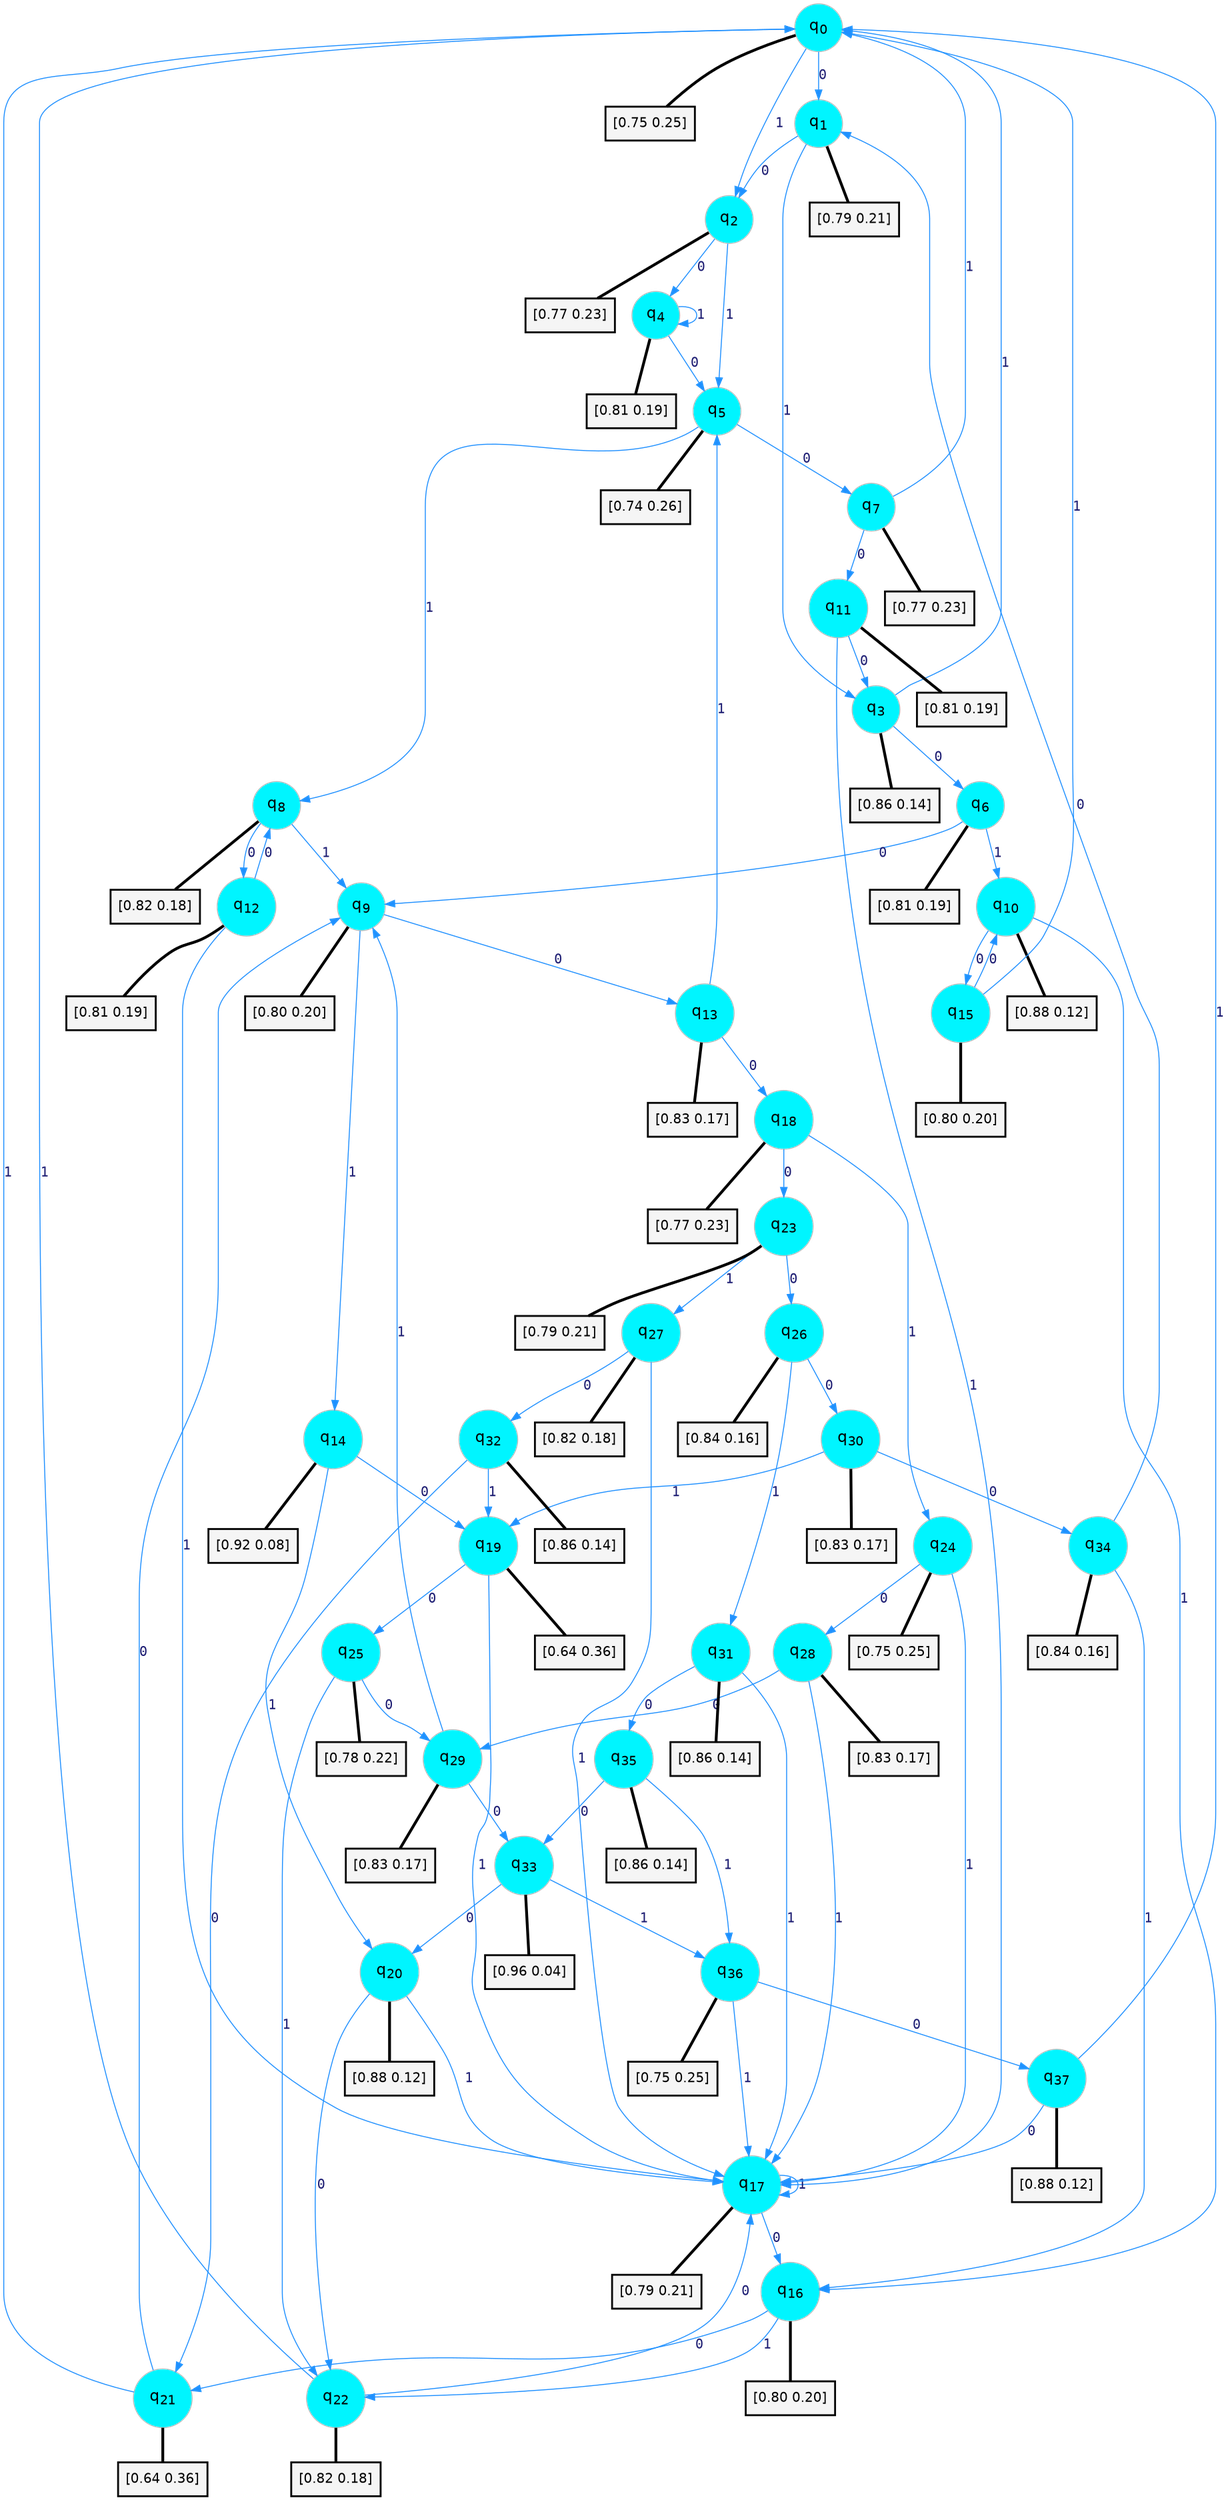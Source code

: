 digraph G {
graph [
bgcolor=transparent, dpi=300, rankdir=TD, size="40,25"];
node [
color=gray, fillcolor=turquoise1, fontcolor=black, fontname=Helvetica, fontsize=16, fontweight=bold, shape=circle, style=filled];
edge [
arrowsize=1, color=dodgerblue1, fontcolor=midnightblue, fontname=courier, fontweight=bold, penwidth=1, style=solid, weight=20];
0[label=<q<SUB>0</SUB>>];
1[label=<q<SUB>1</SUB>>];
2[label=<q<SUB>2</SUB>>];
3[label=<q<SUB>3</SUB>>];
4[label=<q<SUB>4</SUB>>];
5[label=<q<SUB>5</SUB>>];
6[label=<q<SUB>6</SUB>>];
7[label=<q<SUB>7</SUB>>];
8[label=<q<SUB>8</SUB>>];
9[label=<q<SUB>9</SUB>>];
10[label=<q<SUB>10</SUB>>];
11[label=<q<SUB>11</SUB>>];
12[label=<q<SUB>12</SUB>>];
13[label=<q<SUB>13</SUB>>];
14[label=<q<SUB>14</SUB>>];
15[label=<q<SUB>15</SUB>>];
16[label=<q<SUB>16</SUB>>];
17[label=<q<SUB>17</SUB>>];
18[label=<q<SUB>18</SUB>>];
19[label=<q<SUB>19</SUB>>];
20[label=<q<SUB>20</SUB>>];
21[label=<q<SUB>21</SUB>>];
22[label=<q<SUB>22</SUB>>];
23[label=<q<SUB>23</SUB>>];
24[label=<q<SUB>24</SUB>>];
25[label=<q<SUB>25</SUB>>];
26[label=<q<SUB>26</SUB>>];
27[label=<q<SUB>27</SUB>>];
28[label=<q<SUB>28</SUB>>];
29[label=<q<SUB>29</SUB>>];
30[label=<q<SUB>30</SUB>>];
31[label=<q<SUB>31</SUB>>];
32[label=<q<SUB>32</SUB>>];
33[label=<q<SUB>33</SUB>>];
34[label=<q<SUB>34</SUB>>];
35[label=<q<SUB>35</SUB>>];
36[label=<q<SUB>36</SUB>>];
37[label=<q<SUB>37</SUB>>];
38[label="[0.75 0.25]", shape=box,fontcolor=black, fontname=Helvetica, fontsize=14, penwidth=2, fillcolor=whitesmoke,color=black];
39[label="[0.79 0.21]", shape=box,fontcolor=black, fontname=Helvetica, fontsize=14, penwidth=2, fillcolor=whitesmoke,color=black];
40[label="[0.77 0.23]", shape=box,fontcolor=black, fontname=Helvetica, fontsize=14, penwidth=2, fillcolor=whitesmoke,color=black];
41[label="[0.86 0.14]", shape=box,fontcolor=black, fontname=Helvetica, fontsize=14, penwidth=2, fillcolor=whitesmoke,color=black];
42[label="[0.81 0.19]", shape=box,fontcolor=black, fontname=Helvetica, fontsize=14, penwidth=2, fillcolor=whitesmoke,color=black];
43[label="[0.74 0.26]", shape=box,fontcolor=black, fontname=Helvetica, fontsize=14, penwidth=2, fillcolor=whitesmoke,color=black];
44[label="[0.81 0.19]", shape=box,fontcolor=black, fontname=Helvetica, fontsize=14, penwidth=2, fillcolor=whitesmoke,color=black];
45[label="[0.77 0.23]", shape=box,fontcolor=black, fontname=Helvetica, fontsize=14, penwidth=2, fillcolor=whitesmoke,color=black];
46[label="[0.82 0.18]", shape=box,fontcolor=black, fontname=Helvetica, fontsize=14, penwidth=2, fillcolor=whitesmoke,color=black];
47[label="[0.80 0.20]", shape=box,fontcolor=black, fontname=Helvetica, fontsize=14, penwidth=2, fillcolor=whitesmoke,color=black];
48[label="[0.88 0.12]", shape=box,fontcolor=black, fontname=Helvetica, fontsize=14, penwidth=2, fillcolor=whitesmoke,color=black];
49[label="[0.81 0.19]", shape=box,fontcolor=black, fontname=Helvetica, fontsize=14, penwidth=2, fillcolor=whitesmoke,color=black];
50[label="[0.81 0.19]", shape=box,fontcolor=black, fontname=Helvetica, fontsize=14, penwidth=2, fillcolor=whitesmoke,color=black];
51[label="[0.83 0.17]", shape=box,fontcolor=black, fontname=Helvetica, fontsize=14, penwidth=2, fillcolor=whitesmoke,color=black];
52[label="[0.92 0.08]", shape=box,fontcolor=black, fontname=Helvetica, fontsize=14, penwidth=2, fillcolor=whitesmoke,color=black];
53[label="[0.80 0.20]", shape=box,fontcolor=black, fontname=Helvetica, fontsize=14, penwidth=2, fillcolor=whitesmoke,color=black];
54[label="[0.80 0.20]", shape=box,fontcolor=black, fontname=Helvetica, fontsize=14, penwidth=2, fillcolor=whitesmoke,color=black];
55[label="[0.79 0.21]", shape=box,fontcolor=black, fontname=Helvetica, fontsize=14, penwidth=2, fillcolor=whitesmoke,color=black];
56[label="[0.77 0.23]", shape=box,fontcolor=black, fontname=Helvetica, fontsize=14, penwidth=2, fillcolor=whitesmoke,color=black];
57[label="[0.64 0.36]", shape=box,fontcolor=black, fontname=Helvetica, fontsize=14, penwidth=2, fillcolor=whitesmoke,color=black];
58[label="[0.88 0.12]", shape=box,fontcolor=black, fontname=Helvetica, fontsize=14, penwidth=2, fillcolor=whitesmoke,color=black];
59[label="[0.64 0.36]", shape=box,fontcolor=black, fontname=Helvetica, fontsize=14, penwidth=2, fillcolor=whitesmoke,color=black];
60[label="[0.82 0.18]", shape=box,fontcolor=black, fontname=Helvetica, fontsize=14, penwidth=2, fillcolor=whitesmoke,color=black];
61[label="[0.79 0.21]", shape=box,fontcolor=black, fontname=Helvetica, fontsize=14, penwidth=2, fillcolor=whitesmoke,color=black];
62[label="[0.75 0.25]", shape=box,fontcolor=black, fontname=Helvetica, fontsize=14, penwidth=2, fillcolor=whitesmoke,color=black];
63[label="[0.78 0.22]", shape=box,fontcolor=black, fontname=Helvetica, fontsize=14, penwidth=2, fillcolor=whitesmoke,color=black];
64[label="[0.84 0.16]", shape=box,fontcolor=black, fontname=Helvetica, fontsize=14, penwidth=2, fillcolor=whitesmoke,color=black];
65[label="[0.82 0.18]", shape=box,fontcolor=black, fontname=Helvetica, fontsize=14, penwidth=2, fillcolor=whitesmoke,color=black];
66[label="[0.83 0.17]", shape=box,fontcolor=black, fontname=Helvetica, fontsize=14, penwidth=2, fillcolor=whitesmoke,color=black];
67[label="[0.83 0.17]", shape=box,fontcolor=black, fontname=Helvetica, fontsize=14, penwidth=2, fillcolor=whitesmoke,color=black];
68[label="[0.83 0.17]", shape=box,fontcolor=black, fontname=Helvetica, fontsize=14, penwidth=2, fillcolor=whitesmoke,color=black];
69[label="[0.86 0.14]", shape=box,fontcolor=black, fontname=Helvetica, fontsize=14, penwidth=2, fillcolor=whitesmoke,color=black];
70[label="[0.86 0.14]", shape=box,fontcolor=black, fontname=Helvetica, fontsize=14, penwidth=2, fillcolor=whitesmoke,color=black];
71[label="[0.96 0.04]", shape=box,fontcolor=black, fontname=Helvetica, fontsize=14, penwidth=2, fillcolor=whitesmoke,color=black];
72[label="[0.84 0.16]", shape=box,fontcolor=black, fontname=Helvetica, fontsize=14, penwidth=2, fillcolor=whitesmoke,color=black];
73[label="[0.86 0.14]", shape=box,fontcolor=black, fontname=Helvetica, fontsize=14, penwidth=2, fillcolor=whitesmoke,color=black];
74[label="[0.75 0.25]", shape=box,fontcolor=black, fontname=Helvetica, fontsize=14, penwidth=2, fillcolor=whitesmoke,color=black];
75[label="[0.88 0.12]", shape=box,fontcolor=black, fontname=Helvetica, fontsize=14, penwidth=2, fillcolor=whitesmoke,color=black];
0->1 [label=0];
0->2 [label=1];
0->38 [arrowhead=none, penwidth=3,color=black];
1->2 [label=0];
1->3 [label=1];
1->39 [arrowhead=none, penwidth=3,color=black];
2->4 [label=0];
2->5 [label=1];
2->40 [arrowhead=none, penwidth=3,color=black];
3->6 [label=0];
3->0 [label=1];
3->41 [arrowhead=none, penwidth=3,color=black];
4->5 [label=0];
4->4 [label=1];
4->42 [arrowhead=none, penwidth=3,color=black];
5->7 [label=0];
5->8 [label=1];
5->43 [arrowhead=none, penwidth=3,color=black];
6->9 [label=0];
6->10 [label=1];
6->44 [arrowhead=none, penwidth=3,color=black];
7->11 [label=0];
7->0 [label=1];
7->45 [arrowhead=none, penwidth=3,color=black];
8->12 [label=0];
8->9 [label=1];
8->46 [arrowhead=none, penwidth=3,color=black];
9->13 [label=0];
9->14 [label=1];
9->47 [arrowhead=none, penwidth=3,color=black];
10->15 [label=0];
10->16 [label=1];
10->48 [arrowhead=none, penwidth=3,color=black];
11->3 [label=0];
11->17 [label=1];
11->49 [arrowhead=none, penwidth=3,color=black];
12->8 [label=0];
12->17 [label=1];
12->50 [arrowhead=none, penwidth=3,color=black];
13->18 [label=0];
13->5 [label=1];
13->51 [arrowhead=none, penwidth=3,color=black];
14->19 [label=0];
14->20 [label=1];
14->52 [arrowhead=none, penwidth=3,color=black];
15->10 [label=0];
15->0 [label=1];
15->53 [arrowhead=none, penwidth=3,color=black];
16->21 [label=0];
16->22 [label=1];
16->54 [arrowhead=none, penwidth=3,color=black];
17->16 [label=0];
17->17 [label=1];
17->55 [arrowhead=none, penwidth=3,color=black];
18->23 [label=0];
18->24 [label=1];
18->56 [arrowhead=none, penwidth=3,color=black];
19->25 [label=0];
19->17 [label=1];
19->57 [arrowhead=none, penwidth=3,color=black];
20->22 [label=0];
20->17 [label=1];
20->58 [arrowhead=none, penwidth=3,color=black];
21->9 [label=0];
21->0 [label=1];
21->59 [arrowhead=none, penwidth=3,color=black];
22->17 [label=0];
22->0 [label=1];
22->60 [arrowhead=none, penwidth=3,color=black];
23->26 [label=0];
23->27 [label=1];
23->61 [arrowhead=none, penwidth=3,color=black];
24->28 [label=0];
24->17 [label=1];
24->62 [arrowhead=none, penwidth=3,color=black];
25->29 [label=0];
25->22 [label=1];
25->63 [arrowhead=none, penwidth=3,color=black];
26->30 [label=0];
26->31 [label=1];
26->64 [arrowhead=none, penwidth=3,color=black];
27->32 [label=0];
27->17 [label=1];
27->65 [arrowhead=none, penwidth=3,color=black];
28->29 [label=0];
28->17 [label=1];
28->66 [arrowhead=none, penwidth=3,color=black];
29->33 [label=0];
29->9 [label=1];
29->67 [arrowhead=none, penwidth=3,color=black];
30->34 [label=0];
30->19 [label=1];
30->68 [arrowhead=none, penwidth=3,color=black];
31->35 [label=0];
31->17 [label=1];
31->69 [arrowhead=none, penwidth=3,color=black];
32->21 [label=0];
32->19 [label=1];
32->70 [arrowhead=none, penwidth=3,color=black];
33->20 [label=0];
33->36 [label=1];
33->71 [arrowhead=none, penwidth=3,color=black];
34->1 [label=0];
34->16 [label=1];
34->72 [arrowhead=none, penwidth=3,color=black];
35->33 [label=0];
35->36 [label=1];
35->73 [arrowhead=none, penwidth=3,color=black];
36->37 [label=0];
36->17 [label=1];
36->74 [arrowhead=none, penwidth=3,color=black];
37->17 [label=0];
37->0 [label=1];
37->75 [arrowhead=none, penwidth=3,color=black];
}
